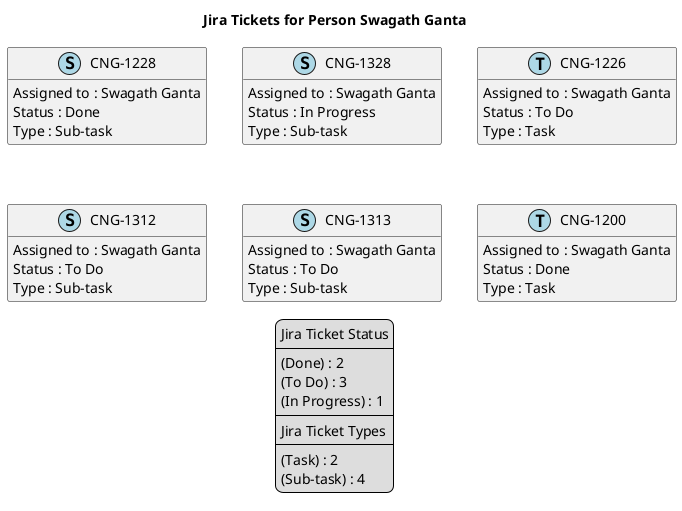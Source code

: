 @startuml
'https://plantuml.com/class-diagram

' GENERATE CLASS DIAGRAM ===========
' Generated at    : Fri Apr 19 14:50:29 CEST 2024

title Jira Tickets for Person Swagath Ganta
hide empty members

legend
Jira Ticket Status
----
(Done) : 2
(To Do) : 3
(In Progress) : 1
----
Jira Ticket Types
----
(Task) : 2
(Sub-task) : 4
end legend


' Tickets =======
class "CNG-1228" << (S,lightblue) >> {
  Assigned to : Swagath Ganta
  Status : Done
  Type : Sub-task
}

class "CNG-1328" << (S,lightblue) >> {
  Assigned to : Swagath Ganta
  Status : In Progress
  Type : Sub-task
}

class "CNG-1226" << (T,lightblue) >> {
  Assigned to : Swagath Ganta
  Status : To Do
  Type : Task
}

class "CNG-1312" << (S,lightblue) >> {
  Assigned to : Swagath Ganta
  Status : To Do
  Type : Sub-task
}

class "CNG-1313" << (S,lightblue) >> {
  Assigned to : Swagath Ganta
  Status : To Do
  Type : Sub-task
}

class "CNG-1200" << (T,lightblue) >> {
  Assigned to : Swagath Ganta
  Status : Done
  Type : Task
}



' Links =======


@enduml
